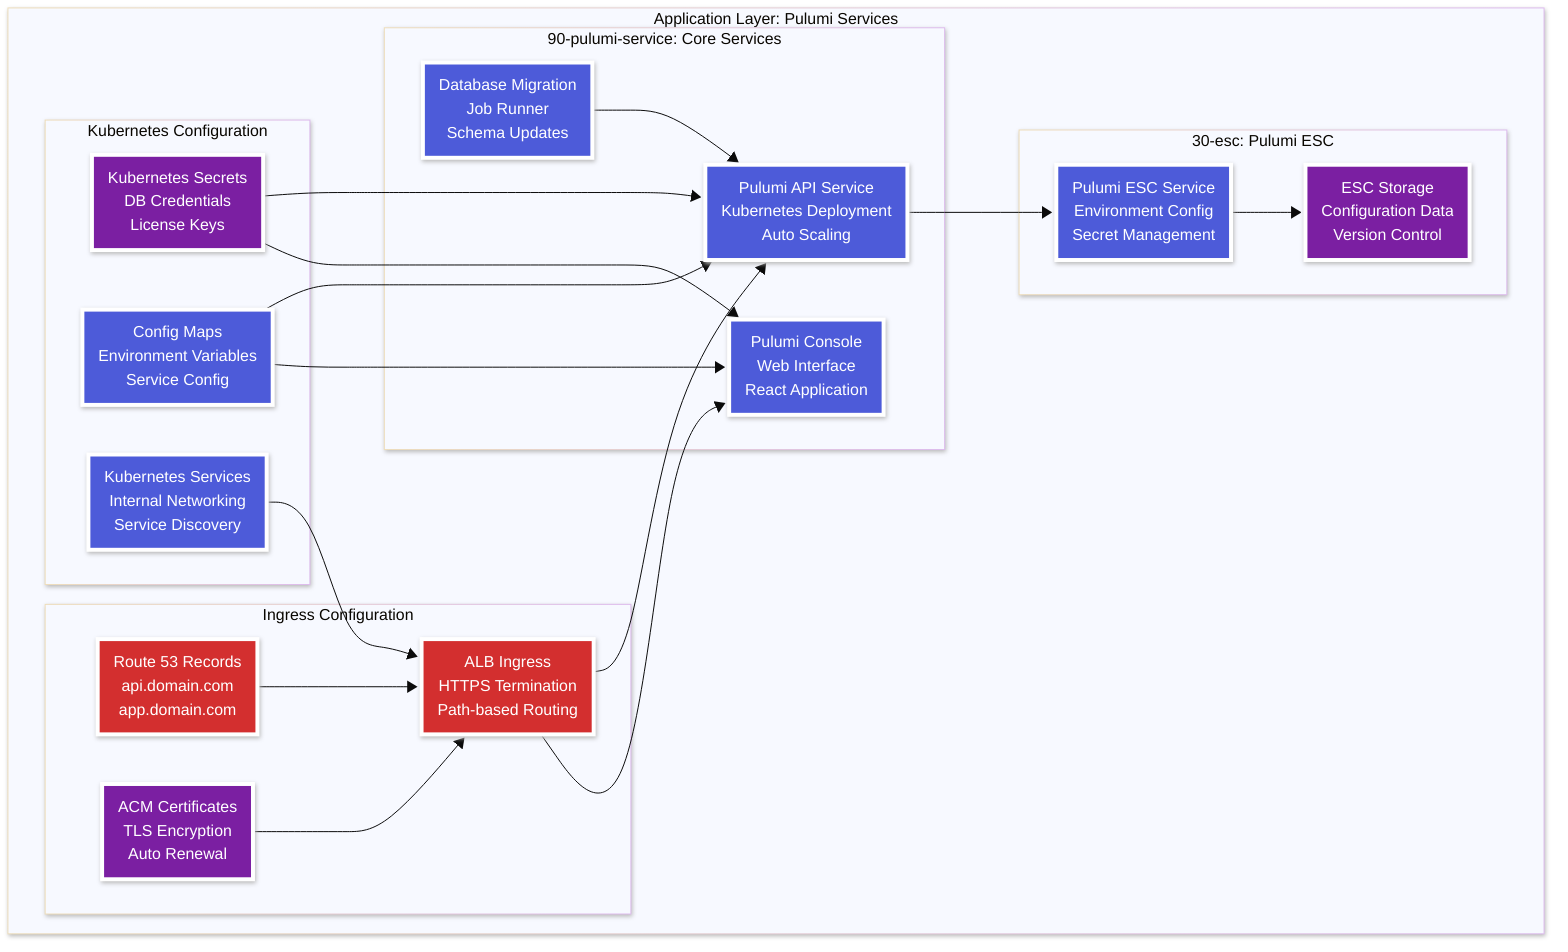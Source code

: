 ---
config:
  look: neo
  theme: base
---
graph TD
    classDef pulumiService fill:#4d5bd9,stroke:#FFFFFF,stroke-width:4px,color:#FFFFFF
    classDef k8sService fill:#4d5bd9,stroke:#FFFFFF,stroke-width:4px,color:#FFFFFF
    classDef awsSecure fill:#7B1FA2,stroke:#FFFFFF,stroke-width:4px,color:#FFFFFF
    classDef awsNetwork fill:#D32F2F,stroke:#FFFFFF,stroke-width:4px,color:#FFFFFF
    
    subgraph APP["Application Layer: Pulumi Services"]
        subgraph PULUMI_SVCS["90-pulumi-service: Core Services"]
            API_SVC[Pulumi API Service<br/>Kubernetes Deployment<br/>Auto Scaling]:::pulumiService
            CONSOLE_SVC[Pulumi Console<br/>Web Interface<br/>React Application]:::pulumiService
            MIGRATION[Database Migration<br/>Job Runner<br/>Schema Updates]:::pulumiService
        end
        
        subgraph K8S_CONFIG["Kubernetes Configuration"]
            SECRETS[Kubernetes Secrets<br/>DB Credentials<br/>License Keys]:::awsSecure
            CONFIG_MAPS[Config Maps<br/>Environment Variables<br/>Service Config]:::k8sService
            SERVICES[Kubernetes Services<br/>Internal Networking<br/>Service Discovery]:::k8sService
        end
        
        subgraph INGRESS_CONFIG["Ingress Configuration"]
            ALB_INGRESS[ALB Ingress<br/>HTTPS Termination<br/>Path-based Routing]:::awsNetwork
            DNS_RECORDS[Route 53 Records<br/>api.domain.com<br/>app.domain.com]:::awsNetwork
            CERTS[ACM Certificates<br/>TLS Encryption<br/>Auto Renewal]:::awsSecure
        end
        
        subgraph ESC_LAYER["30-esc: Pulumi ESC"]
            ESC_SVC[Pulumi ESC Service<br/>Environment Config<br/>Secret Management]:::pulumiService
            ESC_STORAGE[ESC Storage<br/>Configuration Data<br/>Version Control]:::awsSecure
        end
    end
    
    SECRETS --> API_SVC
    SECRETS --> CONSOLE_SVC
    CONFIG_MAPS --> API_SVC
    CONFIG_MAPS --> CONSOLE_SVC
    SERVICES --> ALB_INGRESS
    
    ALB_INGRESS --> API_SVC
    ALB_INGRESS --> CONSOLE_SVC
    DNS_RECORDS --> ALB_INGRESS
    CERTS --> ALB_INGRESS
    
    ESC_SVC --> ESC_STORAGE
    API_SVC --> ESC_SVC
    MIGRATION --> API_SVC